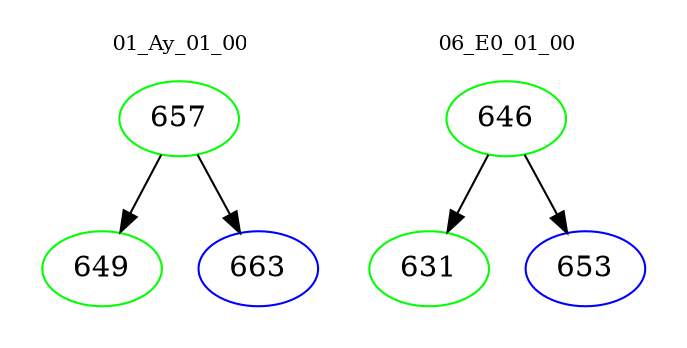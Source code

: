 digraph{
subgraph cluster_0 {
color = white
label = "01_Ay_01_00";
fontsize=10;
T0_657 [label="657", color="green"]
T0_657 -> T0_649 [color="black"]
T0_649 [label="649", color="green"]
T0_657 -> T0_663 [color="black"]
T0_663 [label="663", color="blue"]
}
subgraph cluster_1 {
color = white
label = "06_E0_01_00";
fontsize=10;
T1_646 [label="646", color="green"]
T1_646 -> T1_631 [color="black"]
T1_631 [label="631", color="green"]
T1_646 -> T1_653 [color="black"]
T1_653 [label="653", color="blue"]
}
}
